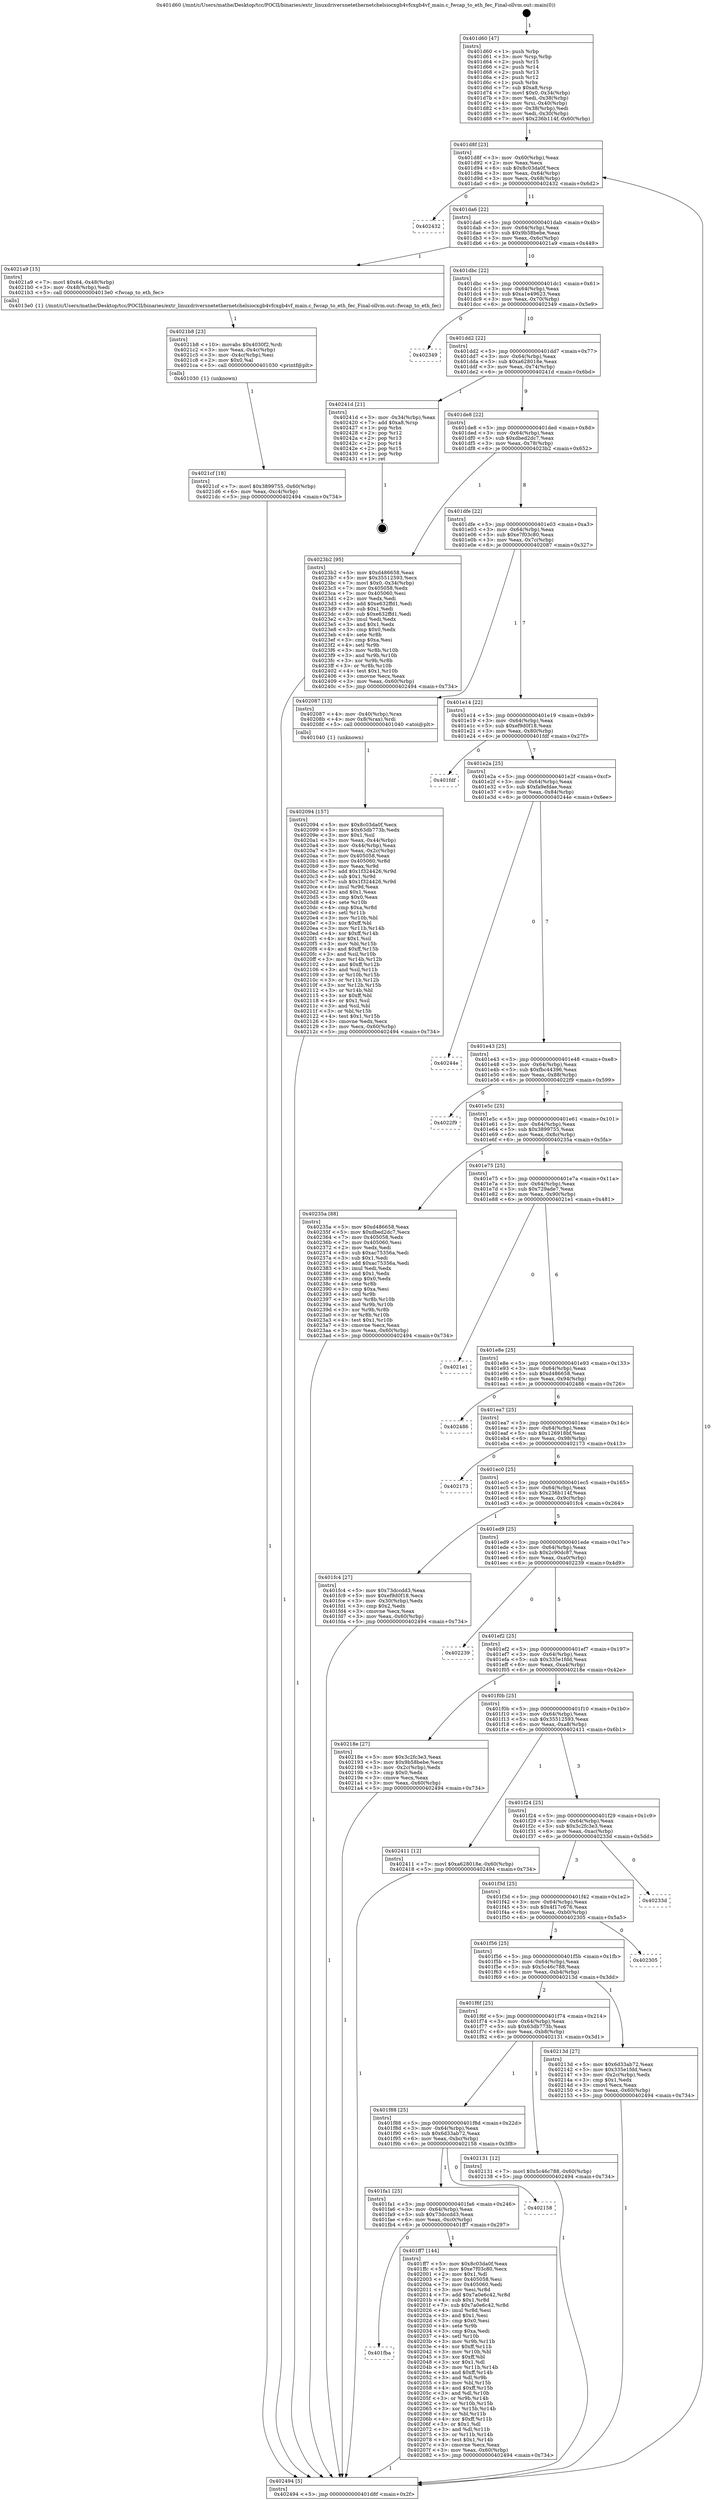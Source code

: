 digraph "0x401d60" {
  label = "0x401d60 (/mnt/c/Users/mathe/Desktop/tcc/POCII/binaries/extr_linuxdriversnetethernetchelsiocxgb4vfcxgb4vf_main.c_fwcap_to_eth_fec_Final-ollvm.out::main(0))"
  labelloc = "t"
  node[shape=record]

  Entry [label="",width=0.3,height=0.3,shape=circle,fillcolor=black,style=filled]
  "0x401d8f" [label="{
     0x401d8f [23]\l
     | [instrs]\l
     &nbsp;&nbsp;0x401d8f \<+3\>: mov -0x60(%rbp),%eax\l
     &nbsp;&nbsp;0x401d92 \<+2\>: mov %eax,%ecx\l
     &nbsp;&nbsp;0x401d94 \<+6\>: sub $0x8c03da0f,%ecx\l
     &nbsp;&nbsp;0x401d9a \<+3\>: mov %eax,-0x64(%rbp)\l
     &nbsp;&nbsp;0x401d9d \<+3\>: mov %ecx,-0x68(%rbp)\l
     &nbsp;&nbsp;0x401da0 \<+6\>: je 0000000000402432 \<main+0x6d2\>\l
  }"]
  "0x402432" [label="{
     0x402432\l
  }", style=dashed]
  "0x401da6" [label="{
     0x401da6 [22]\l
     | [instrs]\l
     &nbsp;&nbsp;0x401da6 \<+5\>: jmp 0000000000401dab \<main+0x4b\>\l
     &nbsp;&nbsp;0x401dab \<+3\>: mov -0x64(%rbp),%eax\l
     &nbsp;&nbsp;0x401dae \<+5\>: sub $0x9b58bebe,%eax\l
     &nbsp;&nbsp;0x401db3 \<+3\>: mov %eax,-0x6c(%rbp)\l
     &nbsp;&nbsp;0x401db6 \<+6\>: je 00000000004021a9 \<main+0x449\>\l
  }"]
  Exit [label="",width=0.3,height=0.3,shape=circle,fillcolor=black,style=filled,peripheries=2]
  "0x4021a9" [label="{
     0x4021a9 [15]\l
     | [instrs]\l
     &nbsp;&nbsp;0x4021a9 \<+7\>: movl $0x64,-0x48(%rbp)\l
     &nbsp;&nbsp;0x4021b0 \<+3\>: mov -0x48(%rbp),%edi\l
     &nbsp;&nbsp;0x4021b3 \<+5\>: call 00000000004013e0 \<fwcap_to_eth_fec\>\l
     | [calls]\l
     &nbsp;&nbsp;0x4013e0 \{1\} (/mnt/c/Users/mathe/Desktop/tcc/POCII/binaries/extr_linuxdriversnetethernetchelsiocxgb4vfcxgb4vf_main.c_fwcap_to_eth_fec_Final-ollvm.out::fwcap_to_eth_fec)\l
  }"]
  "0x401dbc" [label="{
     0x401dbc [22]\l
     | [instrs]\l
     &nbsp;&nbsp;0x401dbc \<+5\>: jmp 0000000000401dc1 \<main+0x61\>\l
     &nbsp;&nbsp;0x401dc1 \<+3\>: mov -0x64(%rbp),%eax\l
     &nbsp;&nbsp;0x401dc4 \<+5\>: sub $0xa1e49623,%eax\l
     &nbsp;&nbsp;0x401dc9 \<+3\>: mov %eax,-0x70(%rbp)\l
     &nbsp;&nbsp;0x401dcc \<+6\>: je 0000000000402349 \<main+0x5e9\>\l
  }"]
  "0x4021cf" [label="{
     0x4021cf [18]\l
     | [instrs]\l
     &nbsp;&nbsp;0x4021cf \<+7\>: movl $0x3899755,-0x60(%rbp)\l
     &nbsp;&nbsp;0x4021d6 \<+6\>: mov %eax,-0xc4(%rbp)\l
     &nbsp;&nbsp;0x4021dc \<+5\>: jmp 0000000000402494 \<main+0x734\>\l
  }"]
  "0x402349" [label="{
     0x402349\l
  }", style=dashed]
  "0x401dd2" [label="{
     0x401dd2 [22]\l
     | [instrs]\l
     &nbsp;&nbsp;0x401dd2 \<+5\>: jmp 0000000000401dd7 \<main+0x77\>\l
     &nbsp;&nbsp;0x401dd7 \<+3\>: mov -0x64(%rbp),%eax\l
     &nbsp;&nbsp;0x401dda \<+5\>: sub $0xa628018e,%eax\l
     &nbsp;&nbsp;0x401ddf \<+3\>: mov %eax,-0x74(%rbp)\l
     &nbsp;&nbsp;0x401de2 \<+6\>: je 000000000040241d \<main+0x6bd\>\l
  }"]
  "0x4021b8" [label="{
     0x4021b8 [23]\l
     | [instrs]\l
     &nbsp;&nbsp;0x4021b8 \<+10\>: movabs $0x4030f2,%rdi\l
     &nbsp;&nbsp;0x4021c2 \<+3\>: mov %eax,-0x4c(%rbp)\l
     &nbsp;&nbsp;0x4021c5 \<+3\>: mov -0x4c(%rbp),%esi\l
     &nbsp;&nbsp;0x4021c8 \<+2\>: mov $0x0,%al\l
     &nbsp;&nbsp;0x4021ca \<+5\>: call 0000000000401030 \<printf@plt\>\l
     | [calls]\l
     &nbsp;&nbsp;0x401030 \{1\} (unknown)\l
  }"]
  "0x40241d" [label="{
     0x40241d [21]\l
     | [instrs]\l
     &nbsp;&nbsp;0x40241d \<+3\>: mov -0x34(%rbp),%eax\l
     &nbsp;&nbsp;0x402420 \<+7\>: add $0xa8,%rsp\l
     &nbsp;&nbsp;0x402427 \<+1\>: pop %rbx\l
     &nbsp;&nbsp;0x402428 \<+2\>: pop %r12\l
     &nbsp;&nbsp;0x40242a \<+2\>: pop %r13\l
     &nbsp;&nbsp;0x40242c \<+2\>: pop %r14\l
     &nbsp;&nbsp;0x40242e \<+2\>: pop %r15\l
     &nbsp;&nbsp;0x402430 \<+1\>: pop %rbp\l
     &nbsp;&nbsp;0x402431 \<+1\>: ret\l
  }"]
  "0x401de8" [label="{
     0x401de8 [22]\l
     | [instrs]\l
     &nbsp;&nbsp;0x401de8 \<+5\>: jmp 0000000000401ded \<main+0x8d\>\l
     &nbsp;&nbsp;0x401ded \<+3\>: mov -0x64(%rbp),%eax\l
     &nbsp;&nbsp;0x401df0 \<+5\>: sub $0xdbed2dc7,%eax\l
     &nbsp;&nbsp;0x401df5 \<+3\>: mov %eax,-0x78(%rbp)\l
     &nbsp;&nbsp;0x401df8 \<+6\>: je 00000000004023b2 \<main+0x652\>\l
  }"]
  "0x402094" [label="{
     0x402094 [157]\l
     | [instrs]\l
     &nbsp;&nbsp;0x402094 \<+5\>: mov $0x8c03da0f,%ecx\l
     &nbsp;&nbsp;0x402099 \<+5\>: mov $0x63db773b,%edx\l
     &nbsp;&nbsp;0x40209e \<+3\>: mov $0x1,%sil\l
     &nbsp;&nbsp;0x4020a1 \<+3\>: mov %eax,-0x44(%rbp)\l
     &nbsp;&nbsp;0x4020a4 \<+3\>: mov -0x44(%rbp),%eax\l
     &nbsp;&nbsp;0x4020a7 \<+3\>: mov %eax,-0x2c(%rbp)\l
     &nbsp;&nbsp;0x4020aa \<+7\>: mov 0x405058,%eax\l
     &nbsp;&nbsp;0x4020b1 \<+8\>: mov 0x405060,%r8d\l
     &nbsp;&nbsp;0x4020b9 \<+3\>: mov %eax,%r9d\l
     &nbsp;&nbsp;0x4020bc \<+7\>: add $0x1f324426,%r9d\l
     &nbsp;&nbsp;0x4020c3 \<+4\>: sub $0x1,%r9d\l
     &nbsp;&nbsp;0x4020c7 \<+7\>: sub $0x1f324426,%r9d\l
     &nbsp;&nbsp;0x4020ce \<+4\>: imul %r9d,%eax\l
     &nbsp;&nbsp;0x4020d2 \<+3\>: and $0x1,%eax\l
     &nbsp;&nbsp;0x4020d5 \<+3\>: cmp $0x0,%eax\l
     &nbsp;&nbsp;0x4020d8 \<+4\>: sete %r10b\l
     &nbsp;&nbsp;0x4020dc \<+4\>: cmp $0xa,%r8d\l
     &nbsp;&nbsp;0x4020e0 \<+4\>: setl %r11b\l
     &nbsp;&nbsp;0x4020e4 \<+3\>: mov %r10b,%bl\l
     &nbsp;&nbsp;0x4020e7 \<+3\>: xor $0xff,%bl\l
     &nbsp;&nbsp;0x4020ea \<+3\>: mov %r11b,%r14b\l
     &nbsp;&nbsp;0x4020ed \<+4\>: xor $0xff,%r14b\l
     &nbsp;&nbsp;0x4020f1 \<+4\>: xor $0x1,%sil\l
     &nbsp;&nbsp;0x4020f5 \<+3\>: mov %bl,%r15b\l
     &nbsp;&nbsp;0x4020f8 \<+4\>: and $0xff,%r15b\l
     &nbsp;&nbsp;0x4020fc \<+3\>: and %sil,%r10b\l
     &nbsp;&nbsp;0x4020ff \<+3\>: mov %r14b,%r12b\l
     &nbsp;&nbsp;0x402102 \<+4\>: and $0xff,%r12b\l
     &nbsp;&nbsp;0x402106 \<+3\>: and %sil,%r11b\l
     &nbsp;&nbsp;0x402109 \<+3\>: or %r10b,%r15b\l
     &nbsp;&nbsp;0x40210c \<+3\>: or %r11b,%r12b\l
     &nbsp;&nbsp;0x40210f \<+3\>: xor %r12b,%r15b\l
     &nbsp;&nbsp;0x402112 \<+3\>: or %r14b,%bl\l
     &nbsp;&nbsp;0x402115 \<+3\>: xor $0xff,%bl\l
     &nbsp;&nbsp;0x402118 \<+4\>: or $0x1,%sil\l
     &nbsp;&nbsp;0x40211c \<+3\>: and %sil,%bl\l
     &nbsp;&nbsp;0x40211f \<+3\>: or %bl,%r15b\l
     &nbsp;&nbsp;0x402122 \<+4\>: test $0x1,%r15b\l
     &nbsp;&nbsp;0x402126 \<+3\>: cmovne %edx,%ecx\l
     &nbsp;&nbsp;0x402129 \<+3\>: mov %ecx,-0x60(%rbp)\l
     &nbsp;&nbsp;0x40212c \<+5\>: jmp 0000000000402494 \<main+0x734\>\l
  }"]
  "0x4023b2" [label="{
     0x4023b2 [95]\l
     | [instrs]\l
     &nbsp;&nbsp;0x4023b2 \<+5\>: mov $0xd486658,%eax\l
     &nbsp;&nbsp;0x4023b7 \<+5\>: mov $0x35512593,%ecx\l
     &nbsp;&nbsp;0x4023bc \<+7\>: movl $0x0,-0x34(%rbp)\l
     &nbsp;&nbsp;0x4023c3 \<+7\>: mov 0x405058,%edx\l
     &nbsp;&nbsp;0x4023ca \<+7\>: mov 0x405060,%esi\l
     &nbsp;&nbsp;0x4023d1 \<+2\>: mov %edx,%edi\l
     &nbsp;&nbsp;0x4023d3 \<+6\>: add $0xe632ffd1,%edi\l
     &nbsp;&nbsp;0x4023d9 \<+3\>: sub $0x1,%edi\l
     &nbsp;&nbsp;0x4023dc \<+6\>: sub $0xe632ffd1,%edi\l
     &nbsp;&nbsp;0x4023e2 \<+3\>: imul %edi,%edx\l
     &nbsp;&nbsp;0x4023e5 \<+3\>: and $0x1,%edx\l
     &nbsp;&nbsp;0x4023e8 \<+3\>: cmp $0x0,%edx\l
     &nbsp;&nbsp;0x4023eb \<+4\>: sete %r8b\l
     &nbsp;&nbsp;0x4023ef \<+3\>: cmp $0xa,%esi\l
     &nbsp;&nbsp;0x4023f2 \<+4\>: setl %r9b\l
     &nbsp;&nbsp;0x4023f6 \<+3\>: mov %r8b,%r10b\l
     &nbsp;&nbsp;0x4023f9 \<+3\>: and %r9b,%r10b\l
     &nbsp;&nbsp;0x4023fc \<+3\>: xor %r9b,%r8b\l
     &nbsp;&nbsp;0x4023ff \<+3\>: or %r8b,%r10b\l
     &nbsp;&nbsp;0x402402 \<+4\>: test $0x1,%r10b\l
     &nbsp;&nbsp;0x402406 \<+3\>: cmovne %ecx,%eax\l
     &nbsp;&nbsp;0x402409 \<+3\>: mov %eax,-0x60(%rbp)\l
     &nbsp;&nbsp;0x40240c \<+5\>: jmp 0000000000402494 \<main+0x734\>\l
  }"]
  "0x401dfe" [label="{
     0x401dfe [22]\l
     | [instrs]\l
     &nbsp;&nbsp;0x401dfe \<+5\>: jmp 0000000000401e03 \<main+0xa3\>\l
     &nbsp;&nbsp;0x401e03 \<+3\>: mov -0x64(%rbp),%eax\l
     &nbsp;&nbsp;0x401e06 \<+5\>: sub $0xe7f03c80,%eax\l
     &nbsp;&nbsp;0x401e0b \<+3\>: mov %eax,-0x7c(%rbp)\l
     &nbsp;&nbsp;0x401e0e \<+6\>: je 0000000000402087 \<main+0x327\>\l
  }"]
  "0x401fba" [label="{
     0x401fba\l
  }", style=dashed]
  "0x402087" [label="{
     0x402087 [13]\l
     | [instrs]\l
     &nbsp;&nbsp;0x402087 \<+4\>: mov -0x40(%rbp),%rax\l
     &nbsp;&nbsp;0x40208b \<+4\>: mov 0x8(%rax),%rdi\l
     &nbsp;&nbsp;0x40208f \<+5\>: call 0000000000401040 \<atoi@plt\>\l
     | [calls]\l
     &nbsp;&nbsp;0x401040 \{1\} (unknown)\l
  }"]
  "0x401e14" [label="{
     0x401e14 [22]\l
     | [instrs]\l
     &nbsp;&nbsp;0x401e14 \<+5\>: jmp 0000000000401e19 \<main+0xb9\>\l
     &nbsp;&nbsp;0x401e19 \<+3\>: mov -0x64(%rbp),%eax\l
     &nbsp;&nbsp;0x401e1c \<+5\>: sub $0xef9d0f18,%eax\l
     &nbsp;&nbsp;0x401e21 \<+3\>: mov %eax,-0x80(%rbp)\l
     &nbsp;&nbsp;0x401e24 \<+6\>: je 0000000000401fdf \<main+0x27f\>\l
  }"]
  "0x401ff7" [label="{
     0x401ff7 [144]\l
     | [instrs]\l
     &nbsp;&nbsp;0x401ff7 \<+5\>: mov $0x8c03da0f,%eax\l
     &nbsp;&nbsp;0x401ffc \<+5\>: mov $0xe7f03c80,%ecx\l
     &nbsp;&nbsp;0x402001 \<+2\>: mov $0x1,%dl\l
     &nbsp;&nbsp;0x402003 \<+7\>: mov 0x405058,%esi\l
     &nbsp;&nbsp;0x40200a \<+7\>: mov 0x405060,%edi\l
     &nbsp;&nbsp;0x402011 \<+3\>: mov %esi,%r8d\l
     &nbsp;&nbsp;0x402014 \<+7\>: add $0x7a0e6c42,%r8d\l
     &nbsp;&nbsp;0x40201b \<+4\>: sub $0x1,%r8d\l
     &nbsp;&nbsp;0x40201f \<+7\>: sub $0x7a0e6c42,%r8d\l
     &nbsp;&nbsp;0x402026 \<+4\>: imul %r8d,%esi\l
     &nbsp;&nbsp;0x40202a \<+3\>: and $0x1,%esi\l
     &nbsp;&nbsp;0x40202d \<+3\>: cmp $0x0,%esi\l
     &nbsp;&nbsp;0x402030 \<+4\>: sete %r9b\l
     &nbsp;&nbsp;0x402034 \<+3\>: cmp $0xa,%edi\l
     &nbsp;&nbsp;0x402037 \<+4\>: setl %r10b\l
     &nbsp;&nbsp;0x40203b \<+3\>: mov %r9b,%r11b\l
     &nbsp;&nbsp;0x40203e \<+4\>: xor $0xff,%r11b\l
     &nbsp;&nbsp;0x402042 \<+3\>: mov %r10b,%bl\l
     &nbsp;&nbsp;0x402045 \<+3\>: xor $0xff,%bl\l
     &nbsp;&nbsp;0x402048 \<+3\>: xor $0x1,%dl\l
     &nbsp;&nbsp;0x40204b \<+3\>: mov %r11b,%r14b\l
     &nbsp;&nbsp;0x40204e \<+4\>: and $0xff,%r14b\l
     &nbsp;&nbsp;0x402052 \<+3\>: and %dl,%r9b\l
     &nbsp;&nbsp;0x402055 \<+3\>: mov %bl,%r15b\l
     &nbsp;&nbsp;0x402058 \<+4\>: and $0xff,%r15b\l
     &nbsp;&nbsp;0x40205c \<+3\>: and %dl,%r10b\l
     &nbsp;&nbsp;0x40205f \<+3\>: or %r9b,%r14b\l
     &nbsp;&nbsp;0x402062 \<+3\>: or %r10b,%r15b\l
     &nbsp;&nbsp;0x402065 \<+3\>: xor %r15b,%r14b\l
     &nbsp;&nbsp;0x402068 \<+3\>: or %bl,%r11b\l
     &nbsp;&nbsp;0x40206b \<+4\>: xor $0xff,%r11b\l
     &nbsp;&nbsp;0x40206f \<+3\>: or $0x1,%dl\l
     &nbsp;&nbsp;0x402072 \<+3\>: and %dl,%r11b\l
     &nbsp;&nbsp;0x402075 \<+3\>: or %r11b,%r14b\l
     &nbsp;&nbsp;0x402078 \<+4\>: test $0x1,%r14b\l
     &nbsp;&nbsp;0x40207c \<+3\>: cmovne %ecx,%eax\l
     &nbsp;&nbsp;0x40207f \<+3\>: mov %eax,-0x60(%rbp)\l
     &nbsp;&nbsp;0x402082 \<+5\>: jmp 0000000000402494 \<main+0x734\>\l
  }"]
  "0x401fdf" [label="{
     0x401fdf\l
  }", style=dashed]
  "0x401e2a" [label="{
     0x401e2a [25]\l
     | [instrs]\l
     &nbsp;&nbsp;0x401e2a \<+5\>: jmp 0000000000401e2f \<main+0xcf\>\l
     &nbsp;&nbsp;0x401e2f \<+3\>: mov -0x64(%rbp),%eax\l
     &nbsp;&nbsp;0x401e32 \<+5\>: sub $0xfa9efdae,%eax\l
     &nbsp;&nbsp;0x401e37 \<+6\>: mov %eax,-0x84(%rbp)\l
     &nbsp;&nbsp;0x401e3d \<+6\>: je 000000000040244e \<main+0x6ee\>\l
  }"]
  "0x401fa1" [label="{
     0x401fa1 [25]\l
     | [instrs]\l
     &nbsp;&nbsp;0x401fa1 \<+5\>: jmp 0000000000401fa6 \<main+0x246\>\l
     &nbsp;&nbsp;0x401fa6 \<+3\>: mov -0x64(%rbp),%eax\l
     &nbsp;&nbsp;0x401fa9 \<+5\>: sub $0x73dccdd3,%eax\l
     &nbsp;&nbsp;0x401fae \<+6\>: mov %eax,-0xc0(%rbp)\l
     &nbsp;&nbsp;0x401fb4 \<+6\>: je 0000000000401ff7 \<main+0x297\>\l
  }"]
  "0x40244e" [label="{
     0x40244e\l
  }", style=dashed]
  "0x401e43" [label="{
     0x401e43 [25]\l
     | [instrs]\l
     &nbsp;&nbsp;0x401e43 \<+5\>: jmp 0000000000401e48 \<main+0xe8\>\l
     &nbsp;&nbsp;0x401e48 \<+3\>: mov -0x64(%rbp),%eax\l
     &nbsp;&nbsp;0x401e4b \<+5\>: sub $0xfbc44396,%eax\l
     &nbsp;&nbsp;0x401e50 \<+6\>: mov %eax,-0x88(%rbp)\l
     &nbsp;&nbsp;0x401e56 \<+6\>: je 00000000004022f9 \<main+0x599\>\l
  }"]
  "0x402158" [label="{
     0x402158\l
  }", style=dashed]
  "0x4022f9" [label="{
     0x4022f9\l
  }", style=dashed]
  "0x401e5c" [label="{
     0x401e5c [25]\l
     | [instrs]\l
     &nbsp;&nbsp;0x401e5c \<+5\>: jmp 0000000000401e61 \<main+0x101\>\l
     &nbsp;&nbsp;0x401e61 \<+3\>: mov -0x64(%rbp),%eax\l
     &nbsp;&nbsp;0x401e64 \<+5\>: sub $0x3899755,%eax\l
     &nbsp;&nbsp;0x401e69 \<+6\>: mov %eax,-0x8c(%rbp)\l
     &nbsp;&nbsp;0x401e6f \<+6\>: je 000000000040235a \<main+0x5fa\>\l
  }"]
  "0x401f88" [label="{
     0x401f88 [25]\l
     | [instrs]\l
     &nbsp;&nbsp;0x401f88 \<+5\>: jmp 0000000000401f8d \<main+0x22d\>\l
     &nbsp;&nbsp;0x401f8d \<+3\>: mov -0x64(%rbp),%eax\l
     &nbsp;&nbsp;0x401f90 \<+5\>: sub $0x6d33ab72,%eax\l
     &nbsp;&nbsp;0x401f95 \<+6\>: mov %eax,-0xbc(%rbp)\l
     &nbsp;&nbsp;0x401f9b \<+6\>: je 0000000000402158 \<main+0x3f8\>\l
  }"]
  "0x40235a" [label="{
     0x40235a [88]\l
     | [instrs]\l
     &nbsp;&nbsp;0x40235a \<+5\>: mov $0xd486658,%eax\l
     &nbsp;&nbsp;0x40235f \<+5\>: mov $0xdbed2dc7,%ecx\l
     &nbsp;&nbsp;0x402364 \<+7\>: mov 0x405058,%edx\l
     &nbsp;&nbsp;0x40236b \<+7\>: mov 0x405060,%esi\l
     &nbsp;&nbsp;0x402372 \<+2\>: mov %edx,%edi\l
     &nbsp;&nbsp;0x402374 \<+6\>: sub $0xac75356a,%edi\l
     &nbsp;&nbsp;0x40237a \<+3\>: sub $0x1,%edi\l
     &nbsp;&nbsp;0x40237d \<+6\>: add $0xac75356a,%edi\l
     &nbsp;&nbsp;0x402383 \<+3\>: imul %edi,%edx\l
     &nbsp;&nbsp;0x402386 \<+3\>: and $0x1,%edx\l
     &nbsp;&nbsp;0x402389 \<+3\>: cmp $0x0,%edx\l
     &nbsp;&nbsp;0x40238c \<+4\>: sete %r8b\l
     &nbsp;&nbsp;0x402390 \<+3\>: cmp $0xa,%esi\l
     &nbsp;&nbsp;0x402393 \<+4\>: setl %r9b\l
     &nbsp;&nbsp;0x402397 \<+3\>: mov %r8b,%r10b\l
     &nbsp;&nbsp;0x40239a \<+3\>: and %r9b,%r10b\l
     &nbsp;&nbsp;0x40239d \<+3\>: xor %r9b,%r8b\l
     &nbsp;&nbsp;0x4023a0 \<+3\>: or %r8b,%r10b\l
     &nbsp;&nbsp;0x4023a3 \<+4\>: test $0x1,%r10b\l
     &nbsp;&nbsp;0x4023a7 \<+3\>: cmovne %ecx,%eax\l
     &nbsp;&nbsp;0x4023aa \<+3\>: mov %eax,-0x60(%rbp)\l
     &nbsp;&nbsp;0x4023ad \<+5\>: jmp 0000000000402494 \<main+0x734\>\l
  }"]
  "0x401e75" [label="{
     0x401e75 [25]\l
     | [instrs]\l
     &nbsp;&nbsp;0x401e75 \<+5\>: jmp 0000000000401e7a \<main+0x11a\>\l
     &nbsp;&nbsp;0x401e7a \<+3\>: mov -0x64(%rbp),%eax\l
     &nbsp;&nbsp;0x401e7d \<+5\>: sub $0x729ade7,%eax\l
     &nbsp;&nbsp;0x401e82 \<+6\>: mov %eax,-0x90(%rbp)\l
     &nbsp;&nbsp;0x401e88 \<+6\>: je 00000000004021e1 \<main+0x481\>\l
  }"]
  "0x402131" [label="{
     0x402131 [12]\l
     | [instrs]\l
     &nbsp;&nbsp;0x402131 \<+7\>: movl $0x5c46c788,-0x60(%rbp)\l
     &nbsp;&nbsp;0x402138 \<+5\>: jmp 0000000000402494 \<main+0x734\>\l
  }"]
  "0x4021e1" [label="{
     0x4021e1\l
  }", style=dashed]
  "0x401e8e" [label="{
     0x401e8e [25]\l
     | [instrs]\l
     &nbsp;&nbsp;0x401e8e \<+5\>: jmp 0000000000401e93 \<main+0x133\>\l
     &nbsp;&nbsp;0x401e93 \<+3\>: mov -0x64(%rbp),%eax\l
     &nbsp;&nbsp;0x401e96 \<+5\>: sub $0xd486658,%eax\l
     &nbsp;&nbsp;0x401e9b \<+6\>: mov %eax,-0x94(%rbp)\l
     &nbsp;&nbsp;0x401ea1 \<+6\>: je 0000000000402486 \<main+0x726\>\l
  }"]
  "0x401f6f" [label="{
     0x401f6f [25]\l
     | [instrs]\l
     &nbsp;&nbsp;0x401f6f \<+5\>: jmp 0000000000401f74 \<main+0x214\>\l
     &nbsp;&nbsp;0x401f74 \<+3\>: mov -0x64(%rbp),%eax\l
     &nbsp;&nbsp;0x401f77 \<+5\>: sub $0x63db773b,%eax\l
     &nbsp;&nbsp;0x401f7c \<+6\>: mov %eax,-0xb8(%rbp)\l
     &nbsp;&nbsp;0x401f82 \<+6\>: je 0000000000402131 \<main+0x3d1\>\l
  }"]
  "0x402486" [label="{
     0x402486\l
  }", style=dashed]
  "0x401ea7" [label="{
     0x401ea7 [25]\l
     | [instrs]\l
     &nbsp;&nbsp;0x401ea7 \<+5\>: jmp 0000000000401eac \<main+0x14c\>\l
     &nbsp;&nbsp;0x401eac \<+3\>: mov -0x64(%rbp),%eax\l
     &nbsp;&nbsp;0x401eaf \<+5\>: sub $0x126918bf,%eax\l
     &nbsp;&nbsp;0x401eb4 \<+6\>: mov %eax,-0x98(%rbp)\l
     &nbsp;&nbsp;0x401eba \<+6\>: je 0000000000402173 \<main+0x413\>\l
  }"]
  "0x40213d" [label="{
     0x40213d [27]\l
     | [instrs]\l
     &nbsp;&nbsp;0x40213d \<+5\>: mov $0x6d33ab72,%eax\l
     &nbsp;&nbsp;0x402142 \<+5\>: mov $0x335e1fdd,%ecx\l
     &nbsp;&nbsp;0x402147 \<+3\>: mov -0x2c(%rbp),%edx\l
     &nbsp;&nbsp;0x40214a \<+3\>: cmp $0x1,%edx\l
     &nbsp;&nbsp;0x40214d \<+3\>: cmovl %ecx,%eax\l
     &nbsp;&nbsp;0x402150 \<+3\>: mov %eax,-0x60(%rbp)\l
     &nbsp;&nbsp;0x402153 \<+5\>: jmp 0000000000402494 \<main+0x734\>\l
  }"]
  "0x402173" [label="{
     0x402173\l
  }", style=dashed]
  "0x401ec0" [label="{
     0x401ec0 [25]\l
     | [instrs]\l
     &nbsp;&nbsp;0x401ec0 \<+5\>: jmp 0000000000401ec5 \<main+0x165\>\l
     &nbsp;&nbsp;0x401ec5 \<+3\>: mov -0x64(%rbp),%eax\l
     &nbsp;&nbsp;0x401ec8 \<+5\>: sub $0x236b114f,%eax\l
     &nbsp;&nbsp;0x401ecd \<+6\>: mov %eax,-0x9c(%rbp)\l
     &nbsp;&nbsp;0x401ed3 \<+6\>: je 0000000000401fc4 \<main+0x264\>\l
  }"]
  "0x401f56" [label="{
     0x401f56 [25]\l
     | [instrs]\l
     &nbsp;&nbsp;0x401f56 \<+5\>: jmp 0000000000401f5b \<main+0x1fb\>\l
     &nbsp;&nbsp;0x401f5b \<+3\>: mov -0x64(%rbp),%eax\l
     &nbsp;&nbsp;0x401f5e \<+5\>: sub $0x5c46c788,%eax\l
     &nbsp;&nbsp;0x401f63 \<+6\>: mov %eax,-0xb4(%rbp)\l
     &nbsp;&nbsp;0x401f69 \<+6\>: je 000000000040213d \<main+0x3dd\>\l
  }"]
  "0x401fc4" [label="{
     0x401fc4 [27]\l
     | [instrs]\l
     &nbsp;&nbsp;0x401fc4 \<+5\>: mov $0x73dccdd3,%eax\l
     &nbsp;&nbsp;0x401fc9 \<+5\>: mov $0xef9d0f18,%ecx\l
     &nbsp;&nbsp;0x401fce \<+3\>: mov -0x30(%rbp),%edx\l
     &nbsp;&nbsp;0x401fd1 \<+3\>: cmp $0x2,%edx\l
     &nbsp;&nbsp;0x401fd4 \<+3\>: cmovne %ecx,%eax\l
     &nbsp;&nbsp;0x401fd7 \<+3\>: mov %eax,-0x60(%rbp)\l
     &nbsp;&nbsp;0x401fda \<+5\>: jmp 0000000000402494 \<main+0x734\>\l
  }"]
  "0x401ed9" [label="{
     0x401ed9 [25]\l
     | [instrs]\l
     &nbsp;&nbsp;0x401ed9 \<+5\>: jmp 0000000000401ede \<main+0x17e\>\l
     &nbsp;&nbsp;0x401ede \<+3\>: mov -0x64(%rbp),%eax\l
     &nbsp;&nbsp;0x401ee1 \<+5\>: sub $0x2c90dc87,%eax\l
     &nbsp;&nbsp;0x401ee6 \<+6\>: mov %eax,-0xa0(%rbp)\l
     &nbsp;&nbsp;0x401eec \<+6\>: je 0000000000402239 \<main+0x4d9\>\l
  }"]
  "0x402494" [label="{
     0x402494 [5]\l
     | [instrs]\l
     &nbsp;&nbsp;0x402494 \<+5\>: jmp 0000000000401d8f \<main+0x2f\>\l
  }"]
  "0x401d60" [label="{
     0x401d60 [47]\l
     | [instrs]\l
     &nbsp;&nbsp;0x401d60 \<+1\>: push %rbp\l
     &nbsp;&nbsp;0x401d61 \<+3\>: mov %rsp,%rbp\l
     &nbsp;&nbsp;0x401d64 \<+2\>: push %r15\l
     &nbsp;&nbsp;0x401d66 \<+2\>: push %r14\l
     &nbsp;&nbsp;0x401d68 \<+2\>: push %r13\l
     &nbsp;&nbsp;0x401d6a \<+2\>: push %r12\l
     &nbsp;&nbsp;0x401d6c \<+1\>: push %rbx\l
     &nbsp;&nbsp;0x401d6d \<+7\>: sub $0xa8,%rsp\l
     &nbsp;&nbsp;0x401d74 \<+7\>: movl $0x0,-0x34(%rbp)\l
     &nbsp;&nbsp;0x401d7b \<+3\>: mov %edi,-0x38(%rbp)\l
     &nbsp;&nbsp;0x401d7e \<+4\>: mov %rsi,-0x40(%rbp)\l
     &nbsp;&nbsp;0x401d82 \<+3\>: mov -0x38(%rbp),%edi\l
     &nbsp;&nbsp;0x401d85 \<+3\>: mov %edi,-0x30(%rbp)\l
     &nbsp;&nbsp;0x401d88 \<+7\>: movl $0x236b114f,-0x60(%rbp)\l
  }"]
  "0x402305" [label="{
     0x402305\l
  }", style=dashed]
  "0x402239" [label="{
     0x402239\l
  }", style=dashed]
  "0x401ef2" [label="{
     0x401ef2 [25]\l
     | [instrs]\l
     &nbsp;&nbsp;0x401ef2 \<+5\>: jmp 0000000000401ef7 \<main+0x197\>\l
     &nbsp;&nbsp;0x401ef7 \<+3\>: mov -0x64(%rbp),%eax\l
     &nbsp;&nbsp;0x401efa \<+5\>: sub $0x335e1fdd,%eax\l
     &nbsp;&nbsp;0x401eff \<+6\>: mov %eax,-0xa4(%rbp)\l
     &nbsp;&nbsp;0x401f05 \<+6\>: je 000000000040218e \<main+0x42e\>\l
  }"]
  "0x401f3d" [label="{
     0x401f3d [25]\l
     | [instrs]\l
     &nbsp;&nbsp;0x401f3d \<+5\>: jmp 0000000000401f42 \<main+0x1e2\>\l
     &nbsp;&nbsp;0x401f42 \<+3\>: mov -0x64(%rbp),%eax\l
     &nbsp;&nbsp;0x401f45 \<+5\>: sub $0x4f17c676,%eax\l
     &nbsp;&nbsp;0x401f4a \<+6\>: mov %eax,-0xb0(%rbp)\l
     &nbsp;&nbsp;0x401f50 \<+6\>: je 0000000000402305 \<main+0x5a5\>\l
  }"]
  "0x40218e" [label="{
     0x40218e [27]\l
     | [instrs]\l
     &nbsp;&nbsp;0x40218e \<+5\>: mov $0x3c2fc3e3,%eax\l
     &nbsp;&nbsp;0x402193 \<+5\>: mov $0x9b58bebe,%ecx\l
     &nbsp;&nbsp;0x402198 \<+3\>: mov -0x2c(%rbp),%edx\l
     &nbsp;&nbsp;0x40219b \<+3\>: cmp $0x0,%edx\l
     &nbsp;&nbsp;0x40219e \<+3\>: cmove %ecx,%eax\l
     &nbsp;&nbsp;0x4021a1 \<+3\>: mov %eax,-0x60(%rbp)\l
     &nbsp;&nbsp;0x4021a4 \<+5\>: jmp 0000000000402494 \<main+0x734\>\l
  }"]
  "0x401f0b" [label="{
     0x401f0b [25]\l
     | [instrs]\l
     &nbsp;&nbsp;0x401f0b \<+5\>: jmp 0000000000401f10 \<main+0x1b0\>\l
     &nbsp;&nbsp;0x401f10 \<+3\>: mov -0x64(%rbp),%eax\l
     &nbsp;&nbsp;0x401f13 \<+5\>: sub $0x35512593,%eax\l
     &nbsp;&nbsp;0x401f18 \<+6\>: mov %eax,-0xa8(%rbp)\l
     &nbsp;&nbsp;0x401f1e \<+6\>: je 0000000000402411 \<main+0x6b1\>\l
  }"]
  "0x40233d" [label="{
     0x40233d\l
  }", style=dashed]
  "0x402411" [label="{
     0x402411 [12]\l
     | [instrs]\l
     &nbsp;&nbsp;0x402411 \<+7\>: movl $0xa628018e,-0x60(%rbp)\l
     &nbsp;&nbsp;0x402418 \<+5\>: jmp 0000000000402494 \<main+0x734\>\l
  }"]
  "0x401f24" [label="{
     0x401f24 [25]\l
     | [instrs]\l
     &nbsp;&nbsp;0x401f24 \<+5\>: jmp 0000000000401f29 \<main+0x1c9\>\l
     &nbsp;&nbsp;0x401f29 \<+3\>: mov -0x64(%rbp),%eax\l
     &nbsp;&nbsp;0x401f2c \<+5\>: sub $0x3c2fc3e3,%eax\l
     &nbsp;&nbsp;0x401f31 \<+6\>: mov %eax,-0xac(%rbp)\l
     &nbsp;&nbsp;0x401f37 \<+6\>: je 000000000040233d \<main+0x5dd\>\l
  }"]
  Entry -> "0x401d60" [label=" 1"]
  "0x401d8f" -> "0x402432" [label=" 0"]
  "0x401d8f" -> "0x401da6" [label=" 11"]
  "0x40241d" -> Exit [label=" 1"]
  "0x401da6" -> "0x4021a9" [label=" 1"]
  "0x401da6" -> "0x401dbc" [label=" 10"]
  "0x402411" -> "0x402494" [label=" 1"]
  "0x401dbc" -> "0x402349" [label=" 0"]
  "0x401dbc" -> "0x401dd2" [label=" 10"]
  "0x4023b2" -> "0x402494" [label=" 1"]
  "0x401dd2" -> "0x40241d" [label=" 1"]
  "0x401dd2" -> "0x401de8" [label=" 9"]
  "0x40235a" -> "0x402494" [label=" 1"]
  "0x401de8" -> "0x4023b2" [label=" 1"]
  "0x401de8" -> "0x401dfe" [label=" 8"]
  "0x4021cf" -> "0x402494" [label=" 1"]
  "0x401dfe" -> "0x402087" [label=" 1"]
  "0x401dfe" -> "0x401e14" [label=" 7"]
  "0x4021b8" -> "0x4021cf" [label=" 1"]
  "0x401e14" -> "0x401fdf" [label=" 0"]
  "0x401e14" -> "0x401e2a" [label=" 7"]
  "0x4021a9" -> "0x4021b8" [label=" 1"]
  "0x401e2a" -> "0x40244e" [label=" 0"]
  "0x401e2a" -> "0x401e43" [label=" 7"]
  "0x40213d" -> "0x402494" [label=" 1"]
  "0x401e43" -> "0x4022f9" [label=" 0"]
  "0x401e43" -> "0x401e5c" [label=" 7"]
  "0x402131" -> "0x402494" [label=" 1"]
  "0x401e5c" -> "0x40235a" [label=" 1"]
  "0x401e5c" -> "0x401e75" [label=" 6"]
  "0x402087" -> "0x402094" [label=" 1"]
  "0x401e75" -> "0x4021e1" [label=" 0"]
  "0x401e75" -> "0x401e8e" [label=" 6"]
  "0x401ff7" -> "0x402494" [label=" 1"]
  "0x401e8e" -> "0x402486" [label=" 0"]
  "0x401e8e" -> "0x401ea7" [label=" 6"]
  "0x401fa1" -> "0x401ff7" [label=" 1"]
  "0x401ea7" -> "0x402173" [label=" 0"]
  "0x401ea7" -> "0x401ec0" [label=" 6"]
  "0x40218e" -> "0x402494" [label=" 1"]
  "0x401ec0" -> "0x401fc4" [label=" 1"]
  "0x401ec0" -> "0x401ed9" [label=" 5"]
  "0x401fc4" -> "0x402494" [label=" 1"]
  "0x401d60" -> "0x401d8f" [label=" 1"]
  "0x402494" -> "0x401d8f" [label=" 10"]
  "0x401f88" -> "0x402158" [label=" 0"]
  "0x401ed9" -> "0x402239" [label=" 0"]
  "0x401ed9" -> "0x401ef2" [label=" 5"]
  "0x402094" -> "0x402494" [label=" 1"]
  "0x401ef2" -> "0x40218e" [label=" 1"]
  "0x401ef2" -> "0x401f0b" [label=" 4"]
  "0x401f6f" -> "0x402131" [label=" 1"]
  "0x401f0b" -> "0x402411" [label=" 1"]
  "0x401f0b" -> "0x401f24" [label=" 3"]
  "0x401fa1" -> "0x401fba" [label=" 0"]
  "0x401f24" -> "0x40233d" [label=" 0"]
  "0x401f24" -> "0x401f3d" [label=" 3"]
  "0x401f6f" -> "0x401f88" [label=" 1"]
  "0x401f3d" -> "0x402305" [label=" 0"]
  "0x401f3d" -> "0x401f56" [label=" 3"]
  "0x401f88" -> "0x401fa1" [label=" 1"]
  "0x401f56" -> "0x40213d" [label=" 1"]
  "0x401f56" -> "0x401f6f" [label=" 2"]
}
